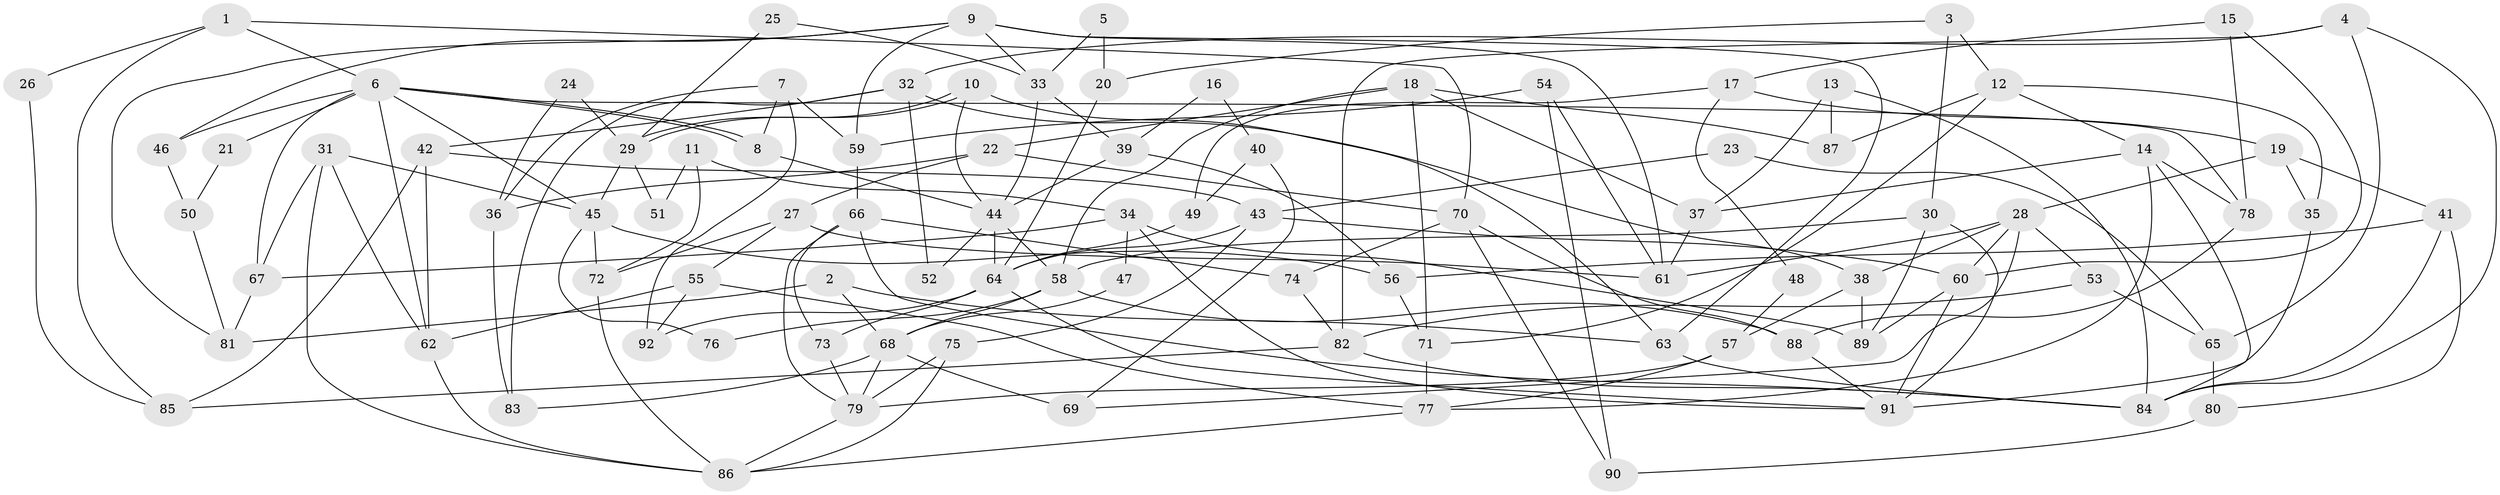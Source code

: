 // coarse degree distribution, {15: 0.021739130434782608, 6: 0.13043478260869565, 8: 0.08695652173913043, 14: 0.021739130434782608, 9: 0.043478260869565216, 5: 0.10869565217391304, 3: 0.15217391304347827, 11: 0.021739130434782608, 2: 0.13043478260869565, 4: 0.21739130434782608, 7: 0.043478260869565216, 10: 0.021739130434782608}
// Generated by graph-tools (version 1.1) at 2025/18/03/04/25 18:18:48]
// undirected, 92 vertices, 184 edges
graph export_dot {
graph [start="1"]
  node [color=gray90,style=filled];
  1;
  2;
  3;
  4;
  5;
  6;
  7;
  8;
  9;
  10;
  11;
  12;
  13;
  14;
  15;
  16;
  17;
  18;
  19;
  20;
  21;
  22;
  23;
  24;
  25;
  26;
  27;
  28;
  29;
  30;
  31;
  32;
  33;
  34;
  35;
  36;
  37;
  38;
  39;
  40;
  41;
  42;
  43;
  44;
  45;
  46;
  47;
  48;
  49;
  50;
  51;
  52;
  53;
  54;
  55;
  56;
  57;
  58;
  59;
  60;
  61;
  62;
  63;
  64;
  65;
  66;
  67;
  68;
  69;
  70;
  71;
  72;
  73;
  74;
  75;
  76;
  77;
  78;
  79;
  80;
  81;
  82;
  83;
  84;
  85;
  86;
  87;
  88;
  89;
  90;
  91;
  92;
  1 -- 85;
  1 -- 6;
  1 -- 26;
  1 -- 70;
  2 -- 68;
  2 -- 63;
  2 -- 81;
  3 -- 30;
  3 -- 12;
  3 -- 20;
  4 -- 84;
  4 -- 82;
  4 -- 32;
  4 -- 65;
  5 -- 33;
  5 -- 20;
  6 -- 78;
  6 -- 8;
  6 -- 8;
  6 -- 21;
  6 -- 45;
  6 -- 46;
  6 -- 62;
  6 -- 67;
  7 -- 36;
  7 -- 59;
  7 -- 8;
  7 -- 92;
  8 -- 44;
  9 -- 81;
  9 -- 63;
  9 -- 33;
  9 -- 46;
  9 -- 59;
  9 -- 61;
  10 -- 44;
  10 -- 29;
  10 -- 29;
  10 -- 63;
  11 -- 72;
  11 -- 34;
  11 -- 51;
  12 -- 71;
  12 -- 14;
  12 -- 35;
  12 -- 87;
  13 -- 87;
  13 -- 84;
  13 -- 37;
  14 -- 84;
  14 -- 77;
  14 -- 37;
  14 -- 78;
  15 -- 78;
  15 -- 60;
  15 -- 17;
  16 -- 40;
  16 -- 39;
  17 -- 19;
  17 -- 48;
  17 -- 49;
  18 -- 58;
  18 -- 37;
  18 -- 22;
  18 -- 71;
  18 -- 87;
  19 -- 28;
  19 -- 35;
  19 -- 41;
  20 -- 64;
  21 -- 50;
  22 -- 27;
  22 -- 36;
  22 -- 70;
  23 -- 65;
  23 -- 43;
  24 -- 29;
  24 -- 36;
  25 -- 33;
  25 -- 29;
  26 -- 85;
  27 -- 55;
  27 -- 61;
  27 -- 72;
  28 -- 60;
  28 -- 61;
  28 -- 38;
  28 -- 53;
  28 -- 69;
  29 -- 45;
  29 -- 51;
  30 -- 91;
  30 -- 58;
  30 -- 89;
  31 -- 45;
  31 -- 62;
  31 -- 67;
  31 -- 86;
  32 -- 38;
  32 -- 42;
  32 -- 52;
  32 -- 83;
  33 -- 44;
  33 -- 39;
  34 -- 89;
  34 -- 67;
  34 -- 47;
  34 -- 91;
  35 -- 91;
  36 -- 83;
  37 -- 61;
  38 -- 57;
  38 -- 89;
  39 -- 44;
  39 -- 56;
  40 -- 69;
  40 -- 49;
  41 -- 56;
  41 -- 80;
  41 -- 84;
  42 -- 62;
  42 -- 43;
  42 -- 85;
  43 -- 75;
  43 -- 60;
  43 -- 64;
  44 -- 64;
  44 -- 52;
  44 -- 58;
  45 -- 72;
  45 -- 56;
  45 -- 76;
  46 -- 50;
  47 -- 68;
  48 -- 57;
  49 -- 64;
  50 -- 81;
  53 -- 65;
  53 -- 82;
  54 -- 59;
  54 -- 61;
  54 -- 90;
  55 -- 62;
  55 -- 92;
  55 -- 77;
  56 -- 71;
  57 -- 79;
  57 -- 77;
  58 -- 88;
  58 -- 68;
  58 -- 76;
  59 -- 66;
  60 -- 89;
  60 -- 91;
  62 -- 86;
  63 -- 84;
  64 -- 91;
  64 -- 73;
  64 -- 92;
  65 -- 80;
  66 -- 73;
  66 -- 74;
  66 -- 79;
  66 -- 84;
  67 -- 81;
  68 -- 79;
  68 -- 69;
  68 -- 83;
  70 -- 74;
  70 -- 88;
  70 -- 90;
  71 -- 77;
  72 -- 86;
  73 -- 79;
  74 -- 82;
  75 -- 86;
  75 -- 79;
  77 -- 86;
  78 -- 88;
  79 -- 86;
  80 -- 90;
  82 -- 84;
  82 -- 85;
  88 -- 91;
}
